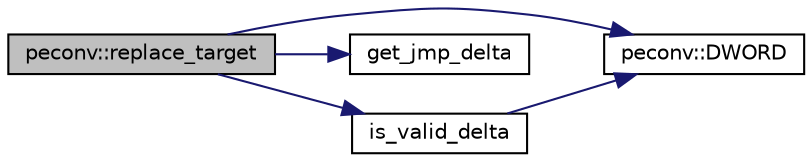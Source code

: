 digraph "peconv::replace_target"
{
 // LATEX_PDF_SIZE
  edge [fontname="Helvetica",fontsize="10",labelfontname="Helvetica",labelfontsize="10"];
  node [fontname="Helvetica",fontsize="10",shape=record];
  rankdir="LR";
  Node1 [label="peconv::replace_target",height=0.2,width=0.4,color="black", fillcolor="grey75", style="filled", fontcolor="black",tooltip=" "];
  Node1 -> Node2 [color="midnightblue",fontsize="10",style="solid",fontname="Helvetica"];
  Node2 [label="peconv::DWORD",height=0.2,width=0.4,color="black", fillcolor="white", style="filled",URL="$namespacepeconv.html#abff674ea8e527f49f9741ff81596a15d",tooltip=" "];
  Node1 -> Node3 [color="midnightblue",fontsize="10",style="solid",fontname="Helvetica"];
  Node3 [label="get_jmp_delta",height=0.2,width=0.4,color="black", fillcolor="white", style="filled",URL="$hooks_8cpp.html#a57569380a053fc3b1b44fd5b7f8d8904",tooltip=" "];
  Node1 -> Node4 [color="midnightblue",fontsize="10",style="solid",fontname="Helvetica"];
  Node4 [label="is_valid_delta",height=0.2,width=0.4,color="black", fillcolor="white", style="filled",URL="$hooks_8cpp.html#af48839ae565817ce546c278c526e3030",tooltip=" "];
  Node4 -> Node2 [color="midnightblue",fontsize="10",style="solid",fontname="Helvetica"];
}
